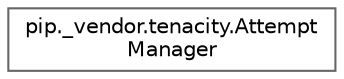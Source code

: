 digraph "Graphical Class Hierarchy"
{
 // LATEX_PDF_SIZE
  bgcolor="transparent";
  edge [fontname=Helvetica,fontsize=10,labelfontname=Helvetica,labelfontsize=10];
  node [fontname=Helvetica,fontsize=10,shape=box,height=0.2,width=0.4];
  rankdir="LR";
  Node0 [id="Node000000",label="pip._vendor.tenacity.Attempt\lManager",height=0.2,width=0.4,color="grey40", fillcolor="white", style="filled",URL="$d9/d1d/classpip_1_1__vendor_1_1tenacity_1_1AttemptManager.html",tooltip=" "];
}
